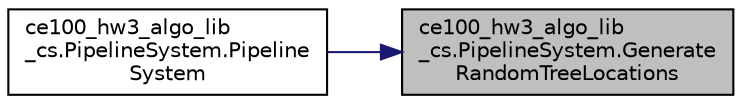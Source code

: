 digraph "ce100_hw3_algo_lib_cs.PipelineSystem.GenerateRandomTreeLocations"
{
 // INTERACTIVE_SVG=YES
 // LATEX_PDF_SIZE
  edge [fontname="Helvetica",fontsize="10",labelfontname="Helvetica",labelfontsize="10"];
  node [fontname="Helvetica",fontsize="10",shape=record];
  rankdir="RL";
  Node1 [label="ce100_hw3_algo_lib\l_cs.PipelineSystem.Generate\lRandomTreeLocations",height=0.2,width=0.4,color="black", fillcolor="grey75", style="filled", fontcolor="black",tooltip=" "];
  Node1 -> Node2 [dir="back",color="midnightblue",fontsize="10",style="solid",fontname="Helvetica"];
  Node2 [label="ce100_hw3_algo_lib\l_cs.PipelineSystem.Pipeline\lSystem",height=0.2,width=0.4,color="black", fillcolor="white", style="filled",URL="$db/d3a/a00040.html#a5cfaed54f44f4e8280f6b8df30c4ee79",tooltip=" "];
}
